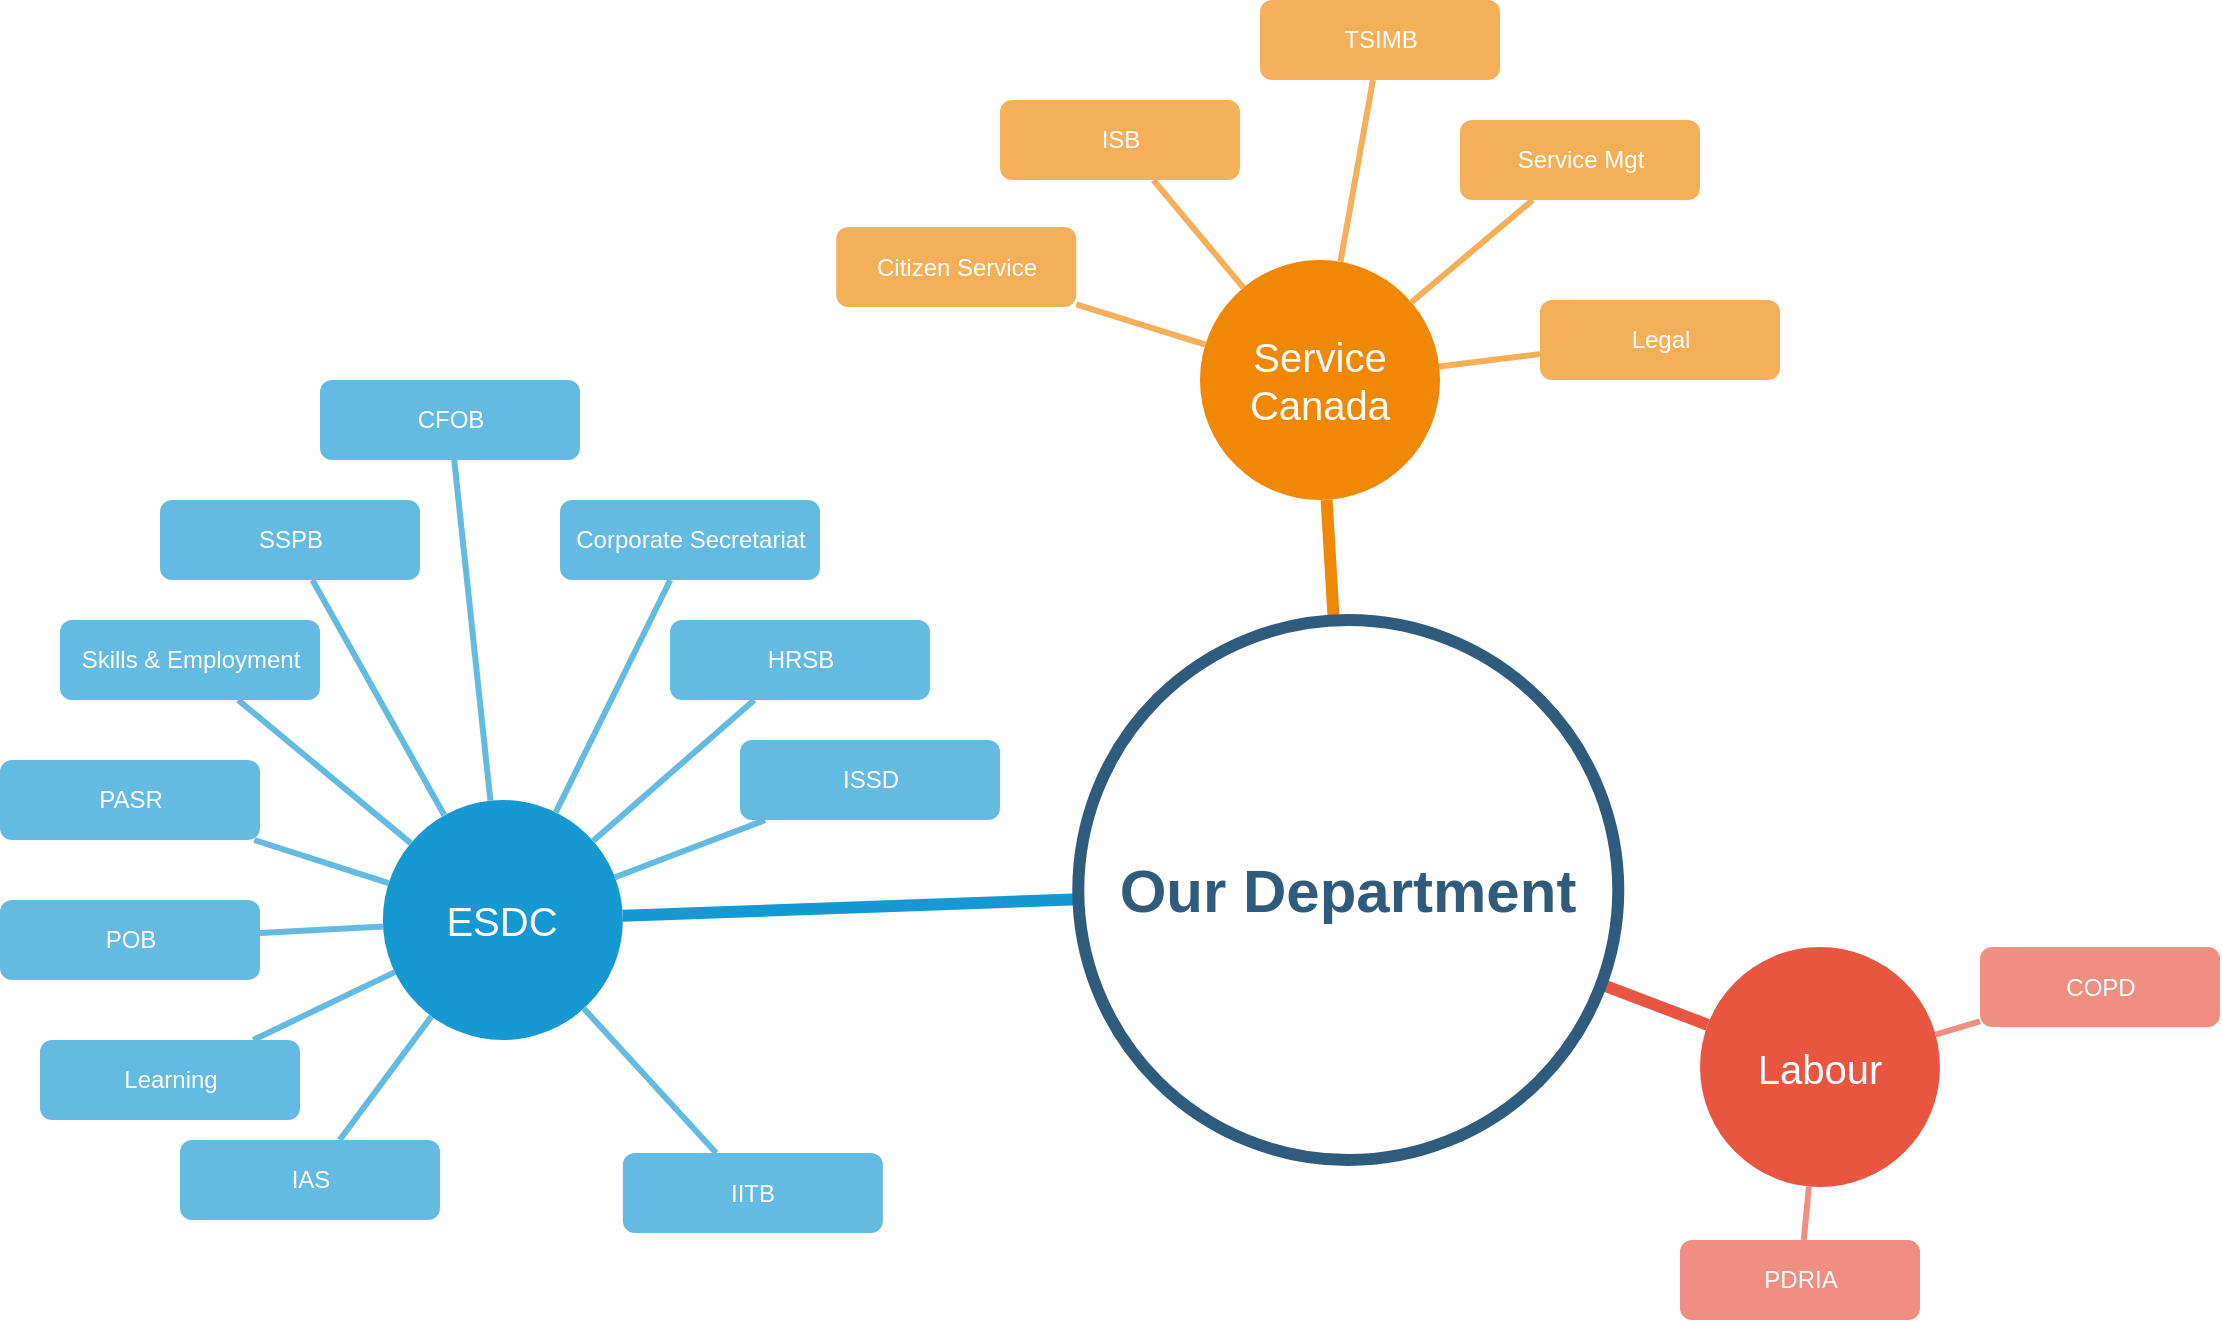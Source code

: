 <mxfile version="12.5.5" type="device"><diagram id="6a731a19-8d31-9384-78a2-239565b7b9f0" name="Page-1"><mxGraphModel dx="2011" dy="1036" grid="1" gridSize="10" guides="1" tooltips="1" connect="1" arrows="1" fold="1" page="1" pageScale="1" pageWidth="1169" pageHeight="827" background="#ffffff" math="0" shadow="0"><root><mxCell id="0"/><mxCell id="1" parent="0"/><mxCell id="1350" value="ESDC" style="ellipse;whiteSpace=wrap;html=1;shadow=0;fontFamily=Helvetica;fontSize=20;fontColor=#FFFFFF;align=center;strokeWidth=3;fillColor=#1699D3;strokeColor=none;" parent="1" vertex="1"><mxGeometry x="201.43" y="490" width="120" height="120" as="geometry"/></mxCell><mxCell id="1351" value="Service Canada" style="ellipse;whiteSpace=wrap;html=1;shadow=0;fontFamily=Helvetica;fontSize=20;fontColor=#FFFFFF;align=center;strokeWidth=3;fillColor=#F08705;strokeColor=none;gradientColor=none;" parent="1" vertex="1"><mxGeometry x="610" y="220" width="120" height="120" as="geometry"/></mxCell><mxCell id="1352" value="Labour" style="ellipse;whiteSpace=wrap;html=1;shadow=0;fontFamily=Helvetica;fontSize=20;fontColor=#FFFFFF;align=center;strokeWidth=3;fillColor=#E85642;strokeColor=none;" parent="1" vertex="1"><mxGeometry x="860" y="563.5" width="120" height="120" as="geometry"/></mxCell><mxCell id="1358" value="Learning" style="rounded=1;fillColor=#64BBE2;strokeColor=none;strokeWidth=3;shadow=0;html=1;fontColor=#FFFFFF;" parent="1" vertex="1"><mxGeometry x="30" y="610" width="130" height="40" as="geometry"/></mxCell><mxCell id="1359" style="endArrow=none;strokeWidth=6;strokeColor=#1699D3;html=1;" parent="1" source="1515" target="1350" edge="1"><mxGeometry relative="1" as="geometry"/></mxCell><mxCell id="1360" style="endArrow=none;strokeWidth=6;strokeColor=#f08705;html=1;" parent="1" source="1515" target="1351" edge="1"><mxGeometry relative="1" as="geometry"/></mxCell><mxCell id="1361" style="endArrow=none;strokeWidth=6;strokeColor=#E85642;html=1;" parent="1" source="1515" target="1352" edge="1"><mxGeometry relative="1" as="geometry"/></mxCell><mxCell id="1367" value="IAS" style="rounded=1;fillColor=#64BBE2;strokeColor=none;strokeWidth=3;shadow=0;html=1;fontColor=#FFFFFF;" parent="1" vertex="1"><mxGeometry x="100" y="660" width="130" height="40" as="geometry"/></mxCell><mxCell id="1368" value="POB" style="rounded=1;fillColor=#64BBE2;strokeColor=none;strokeWidth=3;shadow=0;html=1;fontColor=#FFFFFF;" parent="1" vertex="1"><mxGeometry x="10" y="540" width="130" height="40" as="geometry"/></mxCell><mxCell id="1369" value="PASR" style="rounded=1;fillColor=#64BBE2;strokeColor=none;strokeWidth=3;shadow=0;html=1;fontColor=#FFFFFF;" parent="1" vertex="1"><mxGeometry x="10" y="470" width="130" height="40" as="geometry"/></mxCell><mxCell id="1370" value="Skills &amp;amp; Employment" style="rounded=1;fillColor=#64BBE2;strokeColor=none;strokeWidth=3;shadow=0;html=1;fontColor=#FFFFFF;" parent="1" vertex="1"><mxGeometry x="40" y="400" width="130" height="40" as="geometry"/></mxCell><mxCell id="1371" value="SSPB" style="rounded=1;fillColor=#64BBE2;strokeColor=none;strokeWidth=3;shadow=0;html=1;fontColor=#FFFFFF;" parent="1" vertex="1"><mxGeometry x="90" y="340" width="130" height="40" as="geometry"/></mxCell><mxCell id="1372" value="CFOB" style="rounded=1;fillColor=#64BBE2;strokeColor=none;strokeWidth=3;shadow=0;html=1;fontColor=#FFFFFF;" parent="1" vertex="1"><mxGeometry x="170" y="280" width="130" height="40" as="geometry"/></mxCell><mxCell id="1373" value="Corporate Secretariat" style="rounded=1;fillColor=#64BBE2;strokeColor=none;strokeWidth=3;shadow=0;html=1;fontColor=#FFFFFF;" parent="1" vertex="1"><mxGeometry x="290" y="340" width="130" height="40" as="geometry"/></mxCell><mxCell id="1374" value="HRSB" style="rounded=1;fillColor=#64BBE2;strokeColor=none;strokeWidth=3;shadow=0;html=1;fontColor=#FFFFFF;" parent="1" vertex="1"><mxGeometry x="345" y="400" width="130" height="40" as="geometry"/></mxCell><mxCell id="1375" value="ISSD" style="rounded=1;fillColor=#64BBE2;strokeColor=none;strokeWidth=3;shadow=0;html=1;fontColor=#FFFFFF;" parent="1" vertex="1"><mxGeometry x="380" y="460" width="130" height="40" as="geometry"/></mxCell><mxCell id="1376" value="IITB" style="rounded=1;fillColor=#64BBE2;strokeColor=none;strokeWidth=3;shadow=0;html=1;fontColor=#FFFFFF;" parent="1" vertex="1"><mxGeometry x="321.43" y="666.5" width="130" height="40" as="geometry"/></mxCell><mxCell id="1377" value="" style="edgeStyle=none;endArrow=none;strokeWidth=3;strokeColor=#64BBE2;html=1;" parent="1" source="1350" target="1376" edge="1"><mxGeometry x="-540" y="250" width="100" height="100" as="geometry"><mxPoint x="-540" y="350" as="sourcePoint"/><mxPoint x="-440" y="250" as="targetPoint"/></mxGeometry></mxCell><mxCell id="1378" value="" style="edgeStyle=none;endArrow=none;strokeWidth=3;strokeColor=#64BBE2;html=1;" parent="1" source="1350" target="1367" edge="1"><mxGeometry x="-540" y="250" width="100" height="100" as="geometry"><mxPoint x="-540" y="350" as="sourcePoint"/><mxPoint x="-440" y="250" as="targetPoint"/></mxGeometry></mxCell><mxCell id="1379" value="" style="edgeStyle=none;endArrow=none;strokeWidth=3;strokeColor=#64BBE2;html=1;" parent="1" source="1350" target="1358" edge="1"><mxGeometry x="-540" y="250" width="100" height="100" as="geometry"><mxPoint x="-540" y="350" as="sourcePoint"/><mxPoint x="-440" y="250" as="targetPoint"/></mxGeometry></mxCell><mxCell id="1380" value="" style="edgeStyle=none;endArrow=none;strokeWidth=3;strokeColor=#64BBE2;html=1;" parent="1" source="1350" target="1368" edge="1"><mxGeometry x="-540" y="250" width="100" height="100" as="geometry"><mxPoint x="-540" y="350" as="sourcePoint"/><mxPoint x="-440" y="250" as="targetPoint"/></mxGeometry></mxCell><mxCell id="1381" value="" style="edgeStyle=none;endArrow=none;strokeWidth=3;strokeColor=#64BBE2;html=1;" parent="1" source="1350" target="1369" edge="1"><mxGeometry x="-540" y="250" width="100" height="100" as="geometry"><mxPoint x="-540" y="350" as="sourcePoint"/><mxPoint x="-440" y="250" as="targetPoint"/></mxGeometry></mxCell><mxCell id="1382" value="" style="edgeStyle=none;endArrow=none;strokeWidth=3;strokeColor=#64BBE2;html=1;" parent="1" source="1350" target="1370" edge="1"><mxGeometry x="-540" y="250" width="100" height="100" as="geometry"><mxPoint x="-540" y="350" as="sourcePoint"/><mxPoint x="-440" y="250" as="targetPoint"/></mxGeometry></mxCell><mxCell id="1383" value="" style="edgeStyle=none;endArrow=none;strokeWidth=3;strokeColor=#64BBE2;html=1;" parent="1" source="1350" target="1371" edge="1"><mxGeometry x="-540" y="250" width="100" height="100" as="geometry"><mxPoint x="-540" y="350" as="sourcePoint"/><mxPoint x="-440" y="250" as="targetPoint"/></mxGeometry></mxCell><mxCell id="1384" value="" style="edgeStyle=none;endArrow=none;strokeWidth=3;strokeColor=#64BBE2;html=1;" parent="1" source="1350" target="1372" edge="1"><mxGeometry x="-540" y="250" width="100" height="100" as="geometry"><mxPoint x="-540" y="350" as="sourcePoint"/><mxPoint x="-440" y="250" as="targetPoint"/></mxGeometry></mxCell><mxCell id="1385" value="" style="edgeStyle=none;endArrow=none;strokeWidth=3;strokeColor=#64BBE2;html=1;" parent="1" source="1350" target="1373" edge="1"><mxGeometry x="-540" y="250" width="100" height="100" as="geometry"><mxPoint x="-540" y="350" as="sourcePoint"/><mxPoint x="-440" y="250" as="targetPoint"/></mxGeometry></mxCell><mxCell id="1386" value="" style="edgeStyle=none;endArrow=none;strokeWidth=3;strokeColor=#64BBE2;html=1;" parent="1" source="1350" target="1374" edge="1"><mxGeometry x="-540" y="250" width="100" height="100" as="geometry"><mxPoint x="-540" y="350" as="sourcePoint"/><mxPoint x="-440" y="250" as="targetPoint"/></mxGeometry></mxCell><mxCell id="1387" value="" style="edgeStyle=none;endArrow=none;strokeWidth=3;strokeColor=#64BBE2;html=1;" parent="1" source="1350" target="1375" edge="1"><mxGeometry x="-540" y="250" width="100" height="100" as="geometry"><mxPoint x="-540" y="350" as="sourcePoint"/><mxPoint x="-440" y="250" as="targetPoint"/></mxGeometry></mxCell><mxCell id="1392" value="Citizen Service" style="rounded=1;fillColor=#f5af58;strokeColor=none;strokeWidth=3;shadow=0;html=1;fontColor=#FFFFFF;" parent="1" vertex="1"><mxGeometry x="428.14" y="203.5" width="120" height="40" as="geometry"/></mxCell><mxCell id="1393" value="ISB" style="rounded=1;fillColor=#f5af58;strokeColor=none;strokeWidth=3;shadow=0;html=1;fontColor=#FFFFFF;" parent="1" vertex="1"><mxGeometry x="510" y="140" width="120" height="40" as="geometry"/></mxCell><mxCell id="1394" value="TSIMB" style="rounded=1;fillColor=#f5af58;strokeColor=none;strokeWidth=3;shadow=0;html=1;fontColor=#FFFFFF;" parent="1" vertex="1"><mxGeometry x="640" y="90" width="120" height="40" as="geometry"/></mxCell><mxCell id="1395" value="Service Mgt" style="rounded=1;fillColor=#f5af58;strokeColor=none;strokeWidth=3;shadow=0;html=1;fontColor=#FFFFFF;" parent="1" vertex="1"><mxGeometry x="740" y="150" width="120" height="40" as="geometry"/></mxCell><mxCell id="1396" value="Legal" style="rounded=1;fillColor=#f5af58;strokeColor=none;strokeWidth=3;shadow=0;html=1;fontColor=#FFFFFF;" parent="1" vertex="1"><mxGeometry x="780" y="240" width="120" height="40" as="geometry"/></mxCell><mxCell id="1404" value="" style="edgeStyle=none;endArrow=none;strokeWidth=3;strokeColor=#F5AF58;html=1;" parent="1" source="1351" target="1392" edge="1"><mxGeometry x="-338.36" y="-255" width="100" height="100" as="geometry"><mxPoint x="-338.36" y="-155" as="sourcePoint"/><mxPoint x="-238.36" y="-255" as="targetPoint"/></mxGeometry></mxCell><mxCell id="1405" value="" style="edgeStyle=none;endArrow=none;strokeWidth=3;strokeColor=#F5AF58;html=1;" parent="1" source="1351" target="1393" edge="1"><mxGeometry x="-338.36" y="-255" width="100" height="100" as="geometry"><mxPoint x="-338.36" y="-155" as="sourcePoint"/><mxPoint x="-238.36" y="-255" as="targetPoint"/></mxGeometry></mxCell><mxCell id="1406" value="" style="edgeStyle=none;endArrow=none;strokeWidth=3;strokeColor=#F5AF58;html=1;" parent="1" source="1351" target="1394" edge="1"><mxGeometry x="-338.36" y="-255" width="100" height="100" as="geometry"><mxPoint x="-338.36" y="-155" as="sourcePoint"/><mxPoint x="-238.36" y="-255" as="targetPoint"/></mxGeometry></mxCell><mxCell id="1407" value="" style="edgeStyle=none;endArrow=none;strokeWidth=3;strokeColor=#F5AF58;html=1;" parent="1" source="1351" target="1395" edge="1"><mxGeometry x="-338.36" y="-255" width="100" height="100" as="geometry"><mxPoint x="-338.36" y="-155" as="sourcePoint"/><mxPoint x="-238.36" y="-255" as="targetPoint"/></mxGeometry></mxCell><mxCell id="1408" value="" style="edgeStyle=none;endArrow=none;strokeWidth=3;strokeColor=#F5AF58;html=1;" parent="1" source="1351" target="1396" edge="1"><mxGeometry x="-338.36" y="-255" width="100" height="100" as="geometry"><mxPoint x="-338.36" y="-155" as="sourcePoint"/><mxPoint x="-238.36" y="-255" as="targetPoint"/></mxGeometry></mxCell><mxCell id="1416" value="PDRIA" style="rounded=1;fillColor=#f08e81;strokeColor=none;strokeWidth=3;shadow=0;html=1;fontColor=#FFFFFF;" parent="1" vertex="1"><mxGeometry x="850" y="710" width="120" height="40" as="geometry"/></mxCell><mxCell id="1417" value="COPD" style="rounded=1;fillColor=#f08e81;strokeColor=none;strokeWidth=3;shadow=0;html=1;fontColor=#FFFFFF;" parent="1" vertex="1"><mxGeometry x="1000.0" y="563.5" width="120" height="40" as="geometry"/></mxCell><mxCell id="1427" value="" style="edgeStyle=none;endArrow=none;strokeWidth=3;strokeColor=#F08E81;html=1;" parent="1" source="1352" target="1416" edge="1"><mxGeometry x="-380.86" y="-170" width="100" height="100" as="geometry"><mxPoint x="-380.86" y="-70" as="sourcePoint"/><mxPoint x="-280.86" y="-170" as="targetPoint"/></mxGeometry></mxCell><mxCell id="1428" value="" style="edgeStyle=none;endArrow=none;strokeWidth=3;strokeColor=#F08E81;html=1;" parent="1" source="1352" target="1417" edge="1"><mxGeometry x="-380.86" y="-170" width="100" height="100" as="geometry"><mxPoint x="-380.86" y="-70" as="sourcePoint"/><mxPoint x="-280.86" y="-170" as="targetPoint"/></mxGeometry></mxCell><mxCell id="1515" value="Our Department" style="ellipse;whiteSpace=wrap;html=1;shadow=0;fontFamily=Helvetica;fontSize=30;fontColor=#2F5B7C;align=center;strokeColor=#2F5B7C;strokeWidth=6;fillColor=#FFFFFF;fontStyle=1;gradientColor=none;" parent="1" vertex="1"><mxGeometry x="549.14" y="400" width="270" height="270" as="geometry"/></mxCell></root></mxGraphModel></diagram></mxfile>